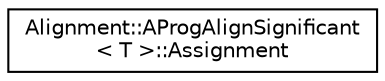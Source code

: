 digraph "Graphical Class Hierarchy"
{
  edge [fontname="Helvetica",fontsize="10",labelfontname="Helvetica",labelfontsize="10"];
  node [fontname="Helvetica",fontsize="10",shape=record];
  rankdir="LR";
  Node0 [label="Alignment::AProgAlignSignificant\l\< T \>::Assignment",height=0.2,width=0.4,color="black", fillcolor="white", style="filled",URL="$structAlignment_1_1AProgAlignSignificant_1_1Assignment.html"];
}
